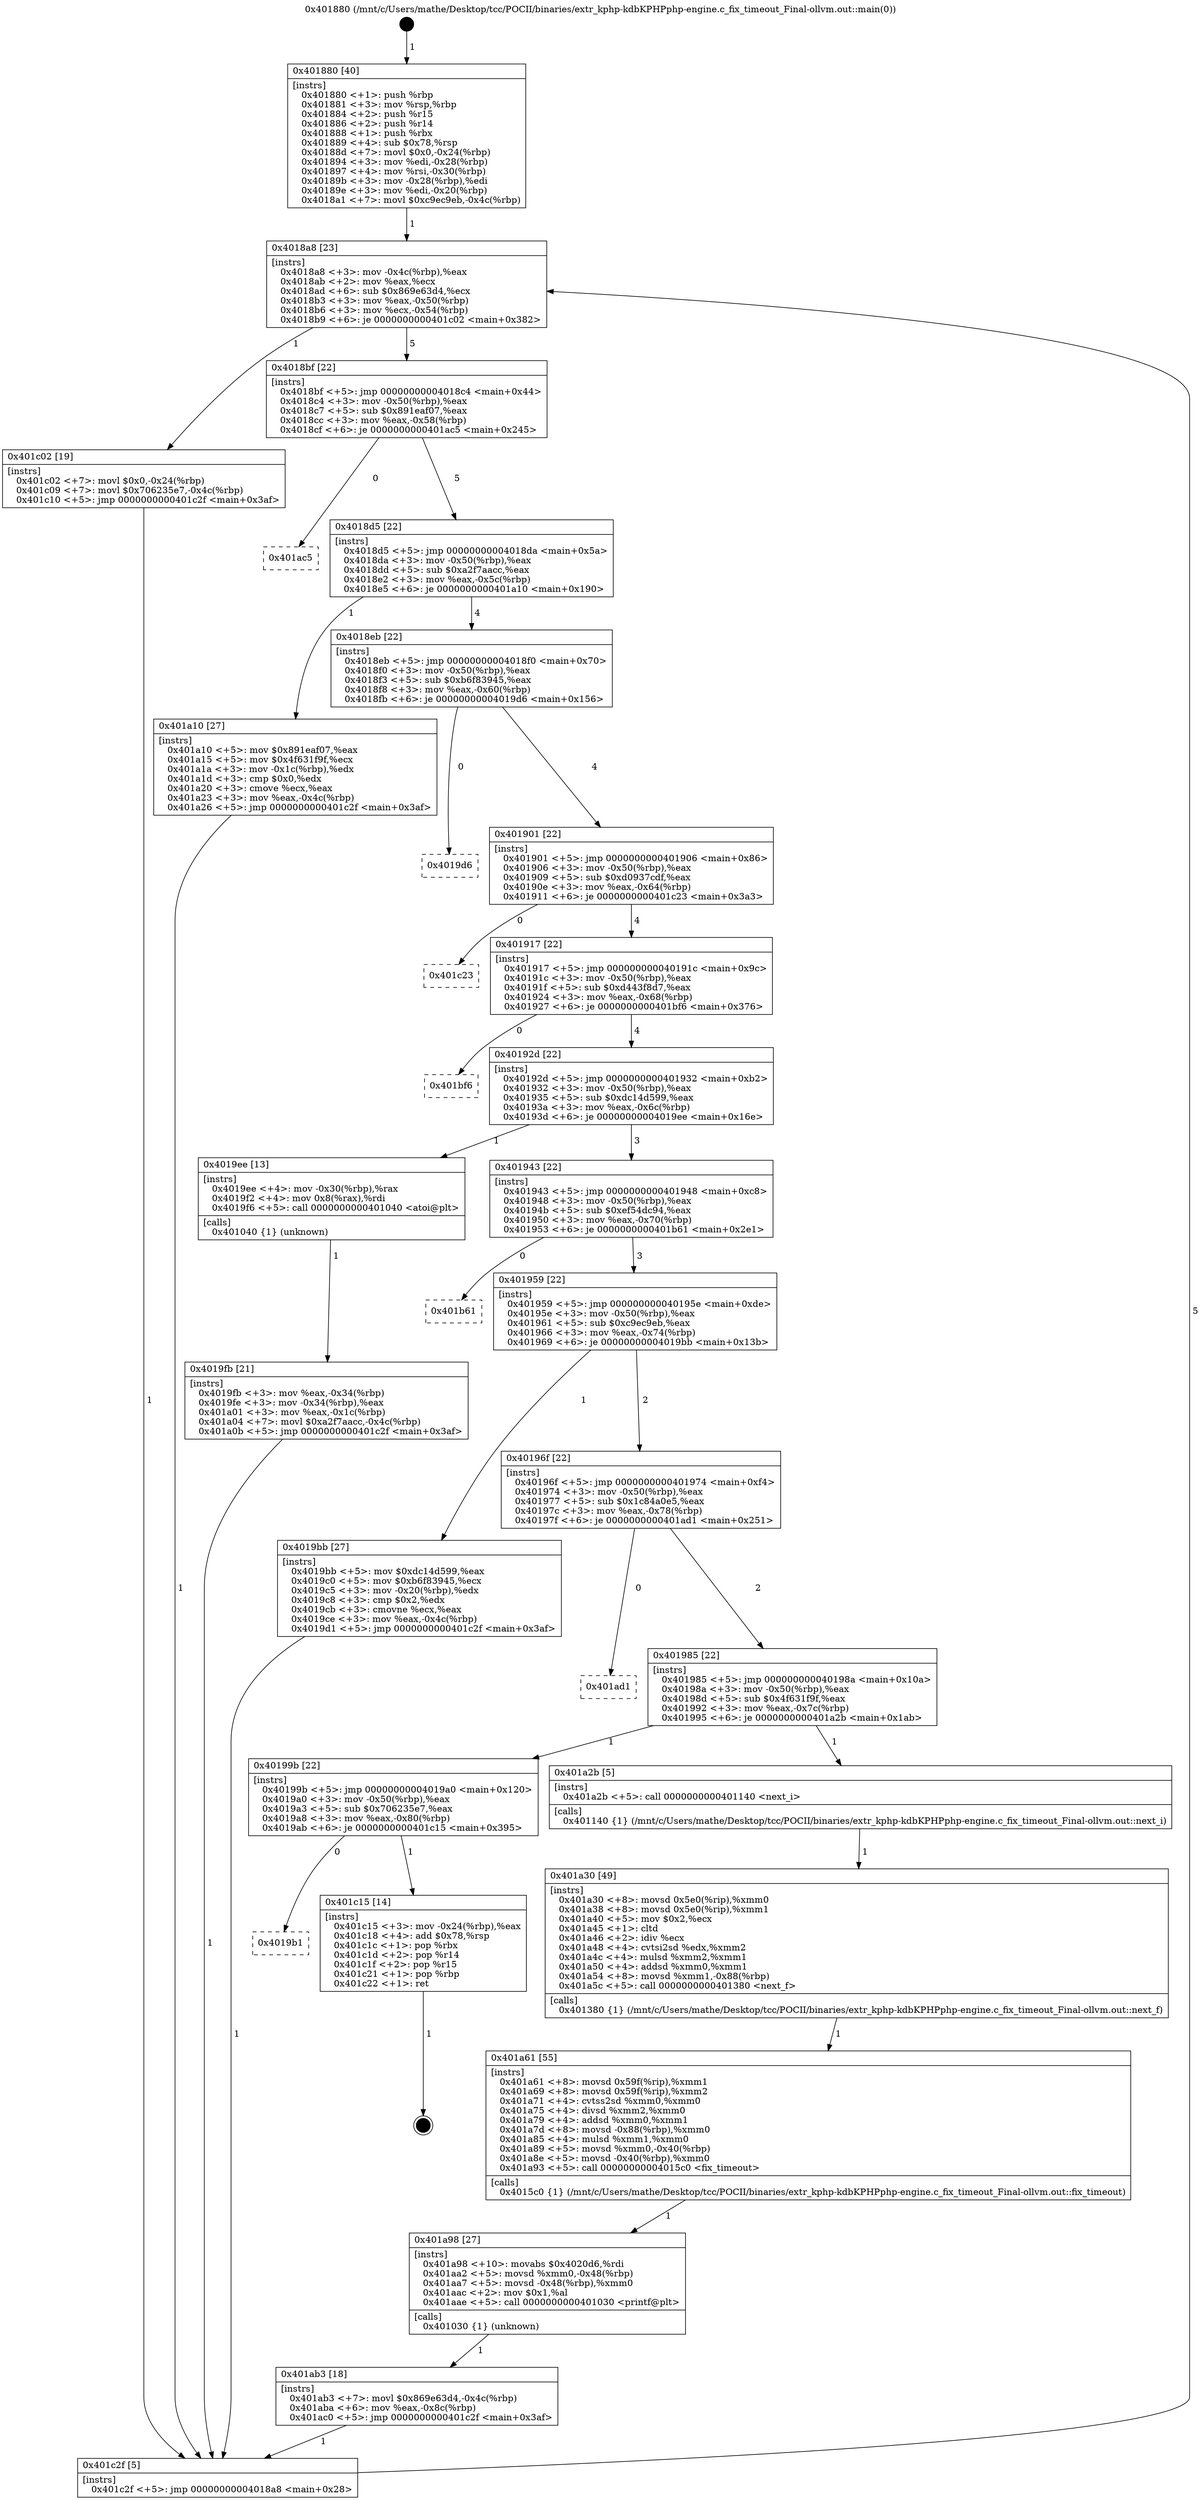digraph "0x401880" {
  label = "0x401880 (/mnt/c/Users/mathe/Desktop/tcc/POCII/binaries/extr_kphp-kdbKPHPphp-engine.c_fix_timeout_Final-ollvm.out::main(0))"
  labelloc = "t"
  node[shape=record]

  Entry [label="",width=0.3,height=0.3,shape=circle,fillcolor=black,style=filled]
  "0x4018a8" [label="{
     0x4018a8 [23]\l
     | [instrs]\l
     &nbsp;&nbsp;0x4018a8 \<+3\>: mov -0x4c(%rbp),%eax\l
     &nbsp;&nbsp;0x4018ab \<+2\>: mov %eax,%ecx\l
     &nbsp;&nbsp;0x4018ad \<+6\>: sub $0x869e63d4,%ecx\l
     &nbsp;&nbsp;0x4018b3 \<+3\>: mov %eax,-0x50(%rbp)\l
     &nbsp;&nbsp;0x4018b6 \<+3\>: mov %ecx,-0x54(%rbp)\l
     &nbsp;&nbsp;0x4018b9 \<+6\>: je 0000000000401c02 \<main+0x382\>\l
  }"]
  "0x401c02" [label="{
     0x401c02 [19]\l
     | [instrs]\l
     &nbsp;&nbsp;0x401c02 \<+7\>: movl $0x0,-0x24(%rbp)\l
     &nbsp;&nbsp;0x401c09 \<+7\>: movl $0x706235e7,-0x4c(%rbp)\l
     &nbsp;&nbsp;0x401c10 \<+5\>: jmp 0000000000401c2f \<main+0x3af\>\l
  }"]
  "0x4018bf" [label="{
     0x4018bf [22]\l
     | [instrs]\l
     &nbsp;&nbsp;0x4018bf \<+5\>: jmp 00000000004018c4 \<main+0x44\>\l
     &nbsp;&nbsp;0x4018c4 \<+3\>: mov -0x50(%rbp),%eax\l
     &nbsp;&nbsp;0x4018c7 \<+5\>: sub $0x891eaf07,%eax\l
     &nbsp;&nbsp;0x4018cc \<+3\>: mov %eax,-0x58(%rbp)\l
     &nbsp;&nbsp;0x4018cf \<+6\>: je 0000000000401ac5 \<main+0x245\>\l
  }"]
  Exit [label="",width=0.3,height=0.3,shape=circle,fillcolor=black,style=filled,peripheries=2]
  "0x401ac5" [label="{
     0x401ac5\l
  }", style=dashed]
  "0x4018d5" [label="{
     0x4018d5 [22]\l
     | [instrs]\l
     &nbsp;&nbsp;0x4018d5 \<+5\>: jmp 00000000004018da \<main+0x5a\>\l
     &nbsp;&nbsp;0x4018da \<+3\>: mov -0x50(%rbp),%eax\l
     &nbsp;&nbsp;0x4018dd \<+5\>: sub $0xa2f7aacc,%eax\l
     &nbsp;&nbsp;0x4018e2 \<+3\>: mov %eax,-0x5c(%rbp)\l
     &nbsp;&nbsp;0x4018e5 \<+6\>: je 0000000000401a10 \<main+0x190\>\l
  }"]
  "0x4019b1" [label="{
     0x4019b1\l
  }", style=dashed]
  "0x401a10" [label="{
     0x401a10 [27]\l
     | [instrs]\l
     &nbsp;&nbsp;0x401a10 \<+5\>: mov $0x891eaf07,%eax\l
     &nbsp;&nbsp;0x401a15 \<+5\>: mov $0x4f631f9f,%ecx\l
     &nbsp;&nbsp;0x401a1a \<+3\>: mov -0x1c(%rbp),%edx\l
     &nbsp;&nbsp;0x401a1d \<+3\>: cmp $0x0,%edx\l
     &nbsp;&nbsp;0x401a20 \<+3\>: cmove %ecx,%eax\l
     &nbsp;&nbsp;0x401a23 \<+3\>: mov %eax,-0x4c(%rbp)\l
     &nbsp;&nbsp;0x401a26 \<+5\>: jmp 0000000000401c2f \<main+0x3af\>\l
  }"]
  "0x4018eb" [label="{
     0x4018eb [22]\l
     | [instrs]\l
     &nbsp;&nbsp;0x4018eb \<+5\>: jmp 00000000004018f0 \<main+0x70\>\l
     &nbsp;&nbsp;0x4018f0 \<+3\>: mov -0x50(%rbp),%eax\l
     &nbsp;&nbsp;0x4018f3 \<+5\>: sub $0xb6f83945,%eax\l
     &nbsp;&nbsp;0x4018f8 \<+3\>: mov %eax,-0x60(%rbp)\l
     &nbsp;&nbsp;0x4018fb \<+6\>: je 00000000004019d6 \<main+0x156\>\l
  }"]
  "0x401c15" [label="{
     0x401c15 [14]\l
     | [instrs]\l
     &nbsp;&nbsp;0x401c15 \<+3\>: mov -0x24(%rbp),%eax\l
     &nbsp;&nbsp;0x401c18 \<+4\>: add $0x78,%rsp\l
     &nbsp;&nbsp;0x401c1c \<+1\>: pop %rbx\l
     &nbsp;&nbsp;0x401c1d \<+2\>: pop %r14\l
     &nbsp;&nbsp;0x401c1f \<+2\>: pop %r15\l
     &nbsp;&nbsp;0x401c21 \<+1\>: pop %rbp\l
     &nbsp;&nbsp;0x401c22 \<+1\>: ret\l
  }"]
  "0x4019d6" [label="{
     0x4019d6\l
  }", style=dashed]
  "0x401901" [label="{
     0x401901 [22]\l
     | [instrs]\l
     &nbsp;&nbsp;0x401901 \<+5\>: jmp 0000000000401906 \<main+0x86\>\l
     &nbsp;&nbsp;0x401906 \<+3\>: mov -0x50(%rbp),%eax\l
     &nbsp;&nbsp;0x401909 \<+5\>: sub $0xd0937cdf,%eax\l
     &nbsp;&nbsp;0x40190e \<+3\>: mov %eax,-0x64(%rbp)\l
     &nbsp;&nbsp;0x401911 \<+6\>: je 0000000000401c23 \<main+0x3a3\>\l
  }"]
  "0x401ab3" [label="{
     0x401ab3 [18]\l
     | [instrs]\l
     &nbsp;&nbsp;0x401ab3 \<+7\>: movl $0x869e63d4,-0x4c(%rbp)\l
     &nbsp;&nbsp;0x401aba \<+6\>: mov %eax,-0x8c(%rbp)\l
     &nbsp;&nbsp;0x401ac0 \<+5\>: jmp 0000000000401c2f \<main+0x3af\>\l
  }"]
  "0x401c23" [label="{
     0x401c23\l
  }", style=dashed]
  "0x401917" [label="{
     0x401917 [22]\l
     | [instrs]\l
     &nbsp;&nbsp;0x401917 \<+5\>: jmp 000000000040191c \<main+0x9c\>\l
     &nbsp;&nbsp;0x40191c \<+3\>: mov -0x50(%rbp),%eax\l
     &nbsp;&nbsp;0x40191f \<+5\>: sub $0xd443f8d7,%eax\l
     &nbsp;&nbsp;0x401924 \<+3\>: mov %eax,-0x68(%rbp)\l
     &nbsp;&nbsp;0x401927 \<+6\>: je 0000000000401bf6 \<main+0x376\>\l
  }"]
  "0x401a98" [label="{
     0x401a98 [27]\l
     | [instrs]\l
     &nbsp;&nbsp;0x401a98 \<+10\>: movabs $0x4020d6,%rdi\l
     &nbsp;&nbsp;0x401aa2 \<+5\>: movsd %xmm0,-0x48(%rbp)\l
     &nbsp;&nbsp;0x401aa7 \<+5\>: movsd -0x48(%rbp),%xmm0\l
     &nbsp;&nbsp;0x401aac \<+2\>: mov $0x1,%al\l
     &nbsp;&nbsp;0x401aae \<+5\>: call 0000000000401030 \<printf@plt\>\l
     | [calls]\l
     &nbsp;&nbsp;0x401030 \{1\} (unknown)\l
  }"]
  "0x401bf6" [label="{
     0x401bf6\l
  }", style=dashed]
  "0x40192d" [label="{
     0x40192d [22]\l
     | [instrs]\l
     &nbsp;&nbsp;0x40192d \<+5\>: jmp 0000000000401932 \<main+0xb2\>\l
     &nbsp;&nbsp;0x401932 \<+3\>: mov -0x50(%rbp),%eax\l
     &nbsp;&nbsp;0x401935 \<+5\>: sub $0xdc14d599,%eax\l
     &nbsp;&nbsp;0x40193a \<+3\>: mov %eax,-0x6c(%rbp)\l
     &nbsp;&nbsp;0x40193d \<+6\>: je 00000000004019ee \<main+0x16e\>\l
  }"]
  "0x401a61" [label="{
     0x401a61 [55]\l
     | [instrs]\l
     &nbsp;&nbsp;0x401a61 \<+8\>: movsd 0x59f(%rip),%xmm1\l
     &nbsp;&nbsp;0x401a69 \<+8\>: movsd 0x59f(%rip),%xmm2\l
     &nbsp;&nbsp;0x401a71 \<+4\>: cvtss2sd %xmm0,%xmm0\l
     &nbsp;&nbsp;0x401a75 \<+4\>: divsd %xmm2,%xmm0\l
     &nbsp;&nbsp;0x401a79 \<+4\>: addsd %xmm0,%xmm1\l
     &nbsp;&nbsp;0x401a7d \<+8\>: movsd -0x88(%rbp),%xmm0\l
     &nbsp;&nbsp;0x401a85 \<+4\>: mulsd %xmm1,%xmm0\l
     &nbsp;&nbsp;0x401a89 \<+5\>: movsd %xmm0,-0x40(%rbp)\l
     &nbsp;&nbsp;0x401a8e \<+5\>: movsd -0x40(%rbp),%xmm0\l
     &nbsp;&nbsp;0x401a93 \<+5\>: call 00000000004015c0 \<fix_timeout\>\l
     | [calls]\l
     &nbsp;&nbsp;0x4015c0 \{1\} (/mnt/c/Users/mathe/Desktop/tcc/POCII/binaries/extr_kphp-kdbKPHPphp-engine.c_fix_timeout_Final-ollvm.out::fix_timeout)\l
  }"]
  "0x4019ee" [label="{
     0x4019ee [13]\l
     | [instrs]\l
     &nbsp;&nbsp;0x4019ee \<+4\>: mov -0x30(%rbp),%rax\l
     &nbsp;&nbsp;0x4019f2 \<+4\>: mov 0x8(%rax),%rdi\l
     &nbsp;&nbsp;0x4019f6 \<+5\>: call 0000000000401040 \<atoi@plt\>\l
     | [calls]\l
     &nbsp;&nbsp;0x401040 \{1\} (unknown)\l
  }"]
  "0x401943" [label="{
     0x401943 [22]\l
     | [instrs]\l
     &nbsp;&nbsp;0x401943 \<+5\>: jmp 0000000000401948 \<main+0xc8\>\l
     &nbsp;&nbsp;0x401948 \<+3\>: mov -0x50(%rbp),%eax\l
     &nbsp;&nbsp;0x40194b \<+5\>: sub $0xef54dc94,%eax\l
     &nbsp;&nbsp;0x401950 \<+3\>: mov %eax,-0x70(%rbp)\l
     &nbsp;&nbsp;0x401953 \<+6\>: je 0000000000401b61 \<main+0x2e1\>\l
  }"]
  "0x401a30" [label="{
     0x401a30 [49]\l
     | [instrs]\l
     &nbsp;&nbsp;0x401a30 \<+8\>: movsd 0x5e0(%rip),%xmm0\l
     &nbsp;&nbsp;0x401a38 \<+8\>: movsd 0x5e0(%rip),%xmm1\l
     &nbsp;&nbsp;0x401a40 \<+5\>: mov $0x2,%ecx\l
     &nbsp;&nbsp;0x401a45 \<+1\>: cltd\l
     &nbsp;&nbsp;0x401a46 \<+2\>: idiv %ecx\l
     &nbsp;&nbsp;0x401a48 \<+4\>: cvtsi2sd %edx,%xmm2\l
     &nbsp;&nbsp;0x401a4c \<+4\>: mulsd %xmm2,%xmm1\l
     &nbsp;&nbsp;0x401a50 \<+4\>: addsd %xmm0,%xmm1\l
     &nbsp;&nbsp;0x401a54 \<+8\>: movsd %xmm1,-0x88(%rbp)\l
     &nbsp;&nbsp;0x401a5c \<+5\>: call 0000000000401380 \<next_f\>\l
     | [calls]\l
     &nbsp;&nbsp;0x401380 \{1\} (/mnt/c/Users/mathe/Desktop/tcc/POCII/binaries/extr_kphp-kdbKPHPphp-engine.c_fix_timeout_Final-ollvm.out::next_f)\l
  }"]
  "0x401b61" [label="{
     0x401b61\l
  }", style=dashed]
  "0x401959" [label="{
     0x401959 [22]\l
     | [instrs]\l
     &nbsp;&nbsp;0x401959 \<+5\>: jmp 000000000040195e \<main+0xde\>\l
     &nbsp;&nbsp;0x40195e \<+3\>: mov -0x50(%rbp),%eax\l
     &nbsp;&nbsp;0x401961 \<+5\>: sub $0xc9ec9eb,%eax\l
     &nbsp;&nbsp;0x401966 \<+3\>: mov %eax,-0x74(%rbp)\l
     &nbsp;&nbsp;0x401969 \<+6\>: je 00000000004019bb \<main+0x13b\>\l
  }"]
  "0x40199b" [label="{
     0x40199b [22]\l
     | [instrs]\l
     &nbsp;&nbsp;0x40199b \<+5\>: jmp 00000000004019a0 \<main+0x120\>\l
     &nbsp;&nbsp;0x4019a0 \<+3\>: mov -0x50(%rbp),%eax\l
     &nbsp;&nbsp;0x4019a3 \<+5\>: sub $0x706235e7,%eax\l
     &nbsp;&nbsp;0x4019a8 \<+3\>: mov %eax,-0x80(%rbp)\l
     &nbsp;&nbsp;0x4019ab \<+6\>: je 0000000000401c15 \<main+0x395\>\l
  }"]
  "0x4019bb" [label="{
     0x4019bb [27]\l
     | [instrs]\l
     &nbsp;&nbsp;0x4019bb \<+5\>: mov $0xdc14d599,%eax\l
     &nbsp;&nbsp;0x4019c0 \<+5\>: mov $0xb6f83945,%ecx\l
     &nbsp;&nbsp;0x4019c5 \<+3\>: mov -0x20(%rbp),%edx\l
     &nbsp;&nbsp;0x4019c8 \<+3\>: cmp $0x2,%edx\l
     &nbsp;&nbsp;0x4019cb \<+3\>: cmovne %ecx,%eax\l
     &nbsp;&nbsp;0x4019ce \<+3\>: mov %eax,-0x4c(%rbp)\l
     &nbsp;&nbsp;0x4019d1 \<+5\>: jmp 0000000000401c2f \<main+0x3af\>\l
  }"]
  "0x40196f" [label="{
     0x40196f [22]\l
     | [instrs]\l
     &nbsp;&nbsp;0x40196f \<+5\>: jmp 0000000000401974 \<main+0xf4\>\l
     &nbsp;&nbsp;0x401974 \<+3\>: mov -0x50(%rbp),%eax\l
     &nbsp;&nbsp;0x401977 \<+5\>: sub $0x1c84a0e5,%eax\l
     &nbsp;&nbsp;0x40197c \<+3\>: mov %eax,-0x78(%rbp)\l
     &nbsp;&nbsp;0x40197f \<+6\>: je 0000000000401ad1 \<main+0x251\>\l
  }"]
  "0x401c2f" [label="{
     0x401c2f [5]\l
     | [instrs]\l
     &nbsp;&nbsp;0x401c2f \<+5\>: jmp 00000000004018a8 \<main+0x28\>\l
  }"]
  "0x401880" [label="{
     0x401880 [40]\l
     | [instrs]\l
     &nbsp;&nbsp;0x401880 \<+1\>: push %rbp\l
     &nbsp;&nbsp;0x401881 \<+3\>: mov %rsp,%rbp\l
     &nbsp;&nbsp;0x401884 \<+2\>: push %r15\l
     &nbsp;&nbsp;0x401886 \<+2\>: push %r14\l
     &nbsp;&nbsp;0x401888 \<+1\>: push %rbx\l
     &nbsp;&nbsp;0x401889 \<+4\>: sub $0x78,%rsp\l
     &nbsp;&nbsp;0x40188d \<+7\>: movl $0x0,-0x24(%rbp)\l
     &nbsp;&nbsp;0x401894 \<+3\>: mov %edi,-0x28(%rbp)\l
     &nbsp;&nbsp;0x401897 \<+4\>: mov %rsi,-0x30(%rbp)\l
     &nbsp;&nbsp;0x40189b \<+3\>: mov -0x28(%rbp),%edi\l
     &nbsp;&nbsp;0x40189e \<+3\>: mov %edi,-0x20(%rbp)\l
     &nbsp;&nbsp;0x4018a1 \<+7\>: movl $0xc9ec9eb,-0x4c(%rbp)\l
  }"]
  "0x4019fb" [label="{
     0x4019fb [21]\l
     | [instrs]\l
     &nbsp;&nbsp;0x4019fb \<+3\>: mov %eax,-0x34(%rbp)\l
     &nbsp;&nbsp;0x4019fe \<+3\>: mov -0x34(%rbp),%eax\l
     &nbsp;&nbsp;0x401a01 \<+3\>: mov %eax,-0x1c(%rbp)\l
     &nbsp;&nbsp;0x401a04 \<+7\>: movl $0xa2f7aacc,-0x4c(%rbp)\l
     &nbsp;&nbsp;0x401a0b \<+5\>: jmp 0000000000401c2f \<main+0x3af\>\l
  }"]
  "0x401a2b" [label="{
     0x401a2b [5]\l
     | [instrs]\l
     &nbsp;&nbsp;0x401a2b \<+5\>: call 0000000000401140 \<next_i\>\l
     | [calls]\l
     &nbsp;&nbsp;0x401140 \{1\} (/mnt/c/Users/mathe/Desktop/tcc/POCII/binaries/extr_kphp-kdbKPHPphp-engine.c_fix_timeout_Final-ollvm.out::next_i)\l
  }"]
  "0x401ad1" [label="{
     0x401ad1\l
  }", style=dashed]
  "0x401985" [label="{
     0x401985 [22]\l
     | [instrs]\l
     &nbsp;&nbsp;0x401985 \<+5\>: jmp 000000000040198a \<main+0x10a\>\l
     &nbsp;&nbsp;0x40198a \<+3\>: mov -0x50(%rbp),%eax\l
     &nbsp;&nbsp;0x40198d \<+5\>: sub $0x4f631f9f,%eax\l
     &nbsp;&nbsp;0x401992 \<+3\>: mov %eax,-0x7c(%rbp)\l
     &nbsp;&nbsp;0x401995 \<+6\>: je 0000000000401a2b \<main+0x1ab\>\l
  }"]
  Entry -> "0x401880" [label=" 1"]
  "0x4018a8" -> "0x401c02" [label=" 1"]
  "0x4018a8" -> "0x4018bf" [label=" 5"]
  "0x401c15" -> Exit [label=" 1"]
  "0x4018bf" -> "0x401ac5" [label=" 0"]
  "0x4018bf" -> "0x4018d5" [label=" 5"]
  "0x40199b" -> "0x4019b1" [label=" 0"]
  "0x4018d5" -> "0x401a10" [label=" 1"]
  "0x4018d5" -> "0x4018eb" [label=" 4"]
  "0x40199b" -> "0x401c15" [label=" 1"]
  "0x4018eb" -> "0x4019d6" [label=" 0"]
  "0x4018eb" -> "0x401901" [label=" 4"]
  "0x401c02" -> "0x401c2f" [label=" 1"]
  "0x401901" -> "0x401c23" [label=" 0"]
  "0x401901" -> "0x401917" [label=" 4"]
  "0x401ab3" -> "0x401c2f" [label=" 1"]
  "0x401917" -> "0x401bf6" [label=" 0"]
  "0x401917" -> "0x40192d" [label=" 4"]
  "0x401a98" -> "0x401ab3" [label=" 1"]
  "0x40192d" -> "0x4019ee" [label=" 1"]
  "0x40192d" -> "0x401943" [label=" 3"]
  "0x401a61" -> "0x401a98" [label=" 1"]
  "0x401943" -> "0x401b61" [label=" 0"]
  "0x401943" -> "0x401959" [label=" 3"]
  "0x401a30" -> "0x401a61" [label=" 1"]
  "0x401959" -> "0x4019bb" [label=" 1"]
  "0x401959" -> "0x40196f" [label=" 2"]
  "0x4019bb" -> "0x401c2f" [label=" 1"]
  "0x401880" -> "0x4018a8" [label=" 1"]
  "0x401c2f" -> "0x4018a8" [label=" 5"]
  "0x4019ee" -> "0x4019fb" [label=" 1"]
  "0x4019fb" -> "0x401c2f" [label=" 1"]
  "0x401a10" -> "0x401c2f" [label=" 1"]
  "0x401a2b" -> "0x401a30" [label=" 1"]
  "0x40196f" -> "0x401ad1" [label=" 0"]
  "0x40196f" -> "0x401985" [label=" 2"]
  "0x401985" -> "0x40199b" [label=" 1"]
  "0x401985" -> "0x401a2b" [label=" 1"]
}
